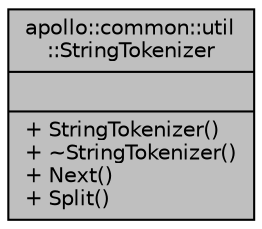 digraph "apollo::common::util::StringTokenizer"
{
  edge [fontname="Helvetica",fontsize="10",labelfontname="Helvetica",labelfontsize="10"];
  node [fontname="Helvetica",fontsize="10",shape=record];
  Node1 [label="{apollo::common::util\l::StringTokenizer\n||+ StringTokenizer()\l+ ~StringTokenizer()\l+ Next()\l+ Split()\l}",height=0.2,width=0.4,color="black", fillcolor="grey75", style="filled" fontcolor="black"];
}

